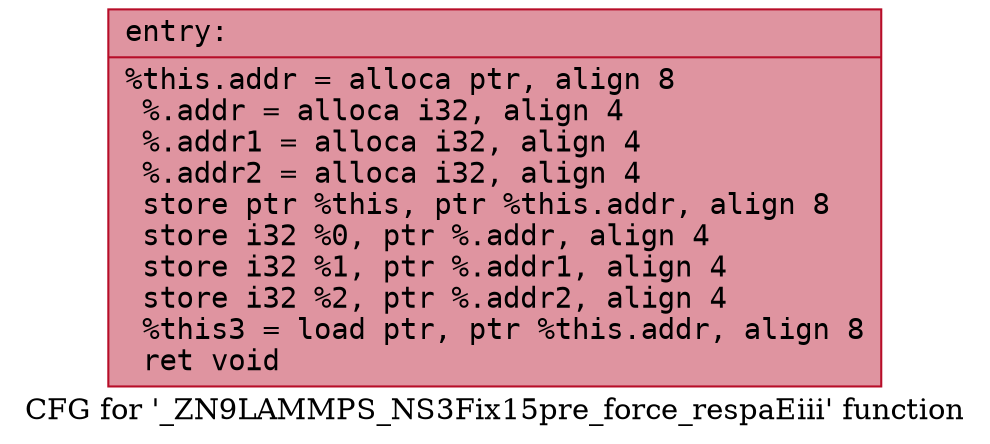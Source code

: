 digraph "CFG for '_ZN9LAMMPS_NS3Fix15pre_force_respaEiii' function" {
	label="CFG for '_ZN9LAMMPS_NS3Fix15pre_force_respaEiii' function";

	Node0x560f40da2e40 [shape=record,color="#b70d28ff", style=filled, fillcolor="#b70d2870" fontname="Courier",label="{entry:\l|  %this.addr = alloca ptr, align 8\l  %.addr = alloca i32, align 4\l  %.addr1 = alloca i32, align 4\l  %.addr2 = alloca i32, align 4\l  store ptr %this, ptr %this.addr, align 8\l  store i32 %0, ptr %.addr, align 4\l  store i32 %1, ptr %.addr1, align 4\l  store i32 %2, ptr %.addr2, align 4\l  %this3 = load ptr, ptr %this.addr, align 8\l  ret void\l}"];
}
